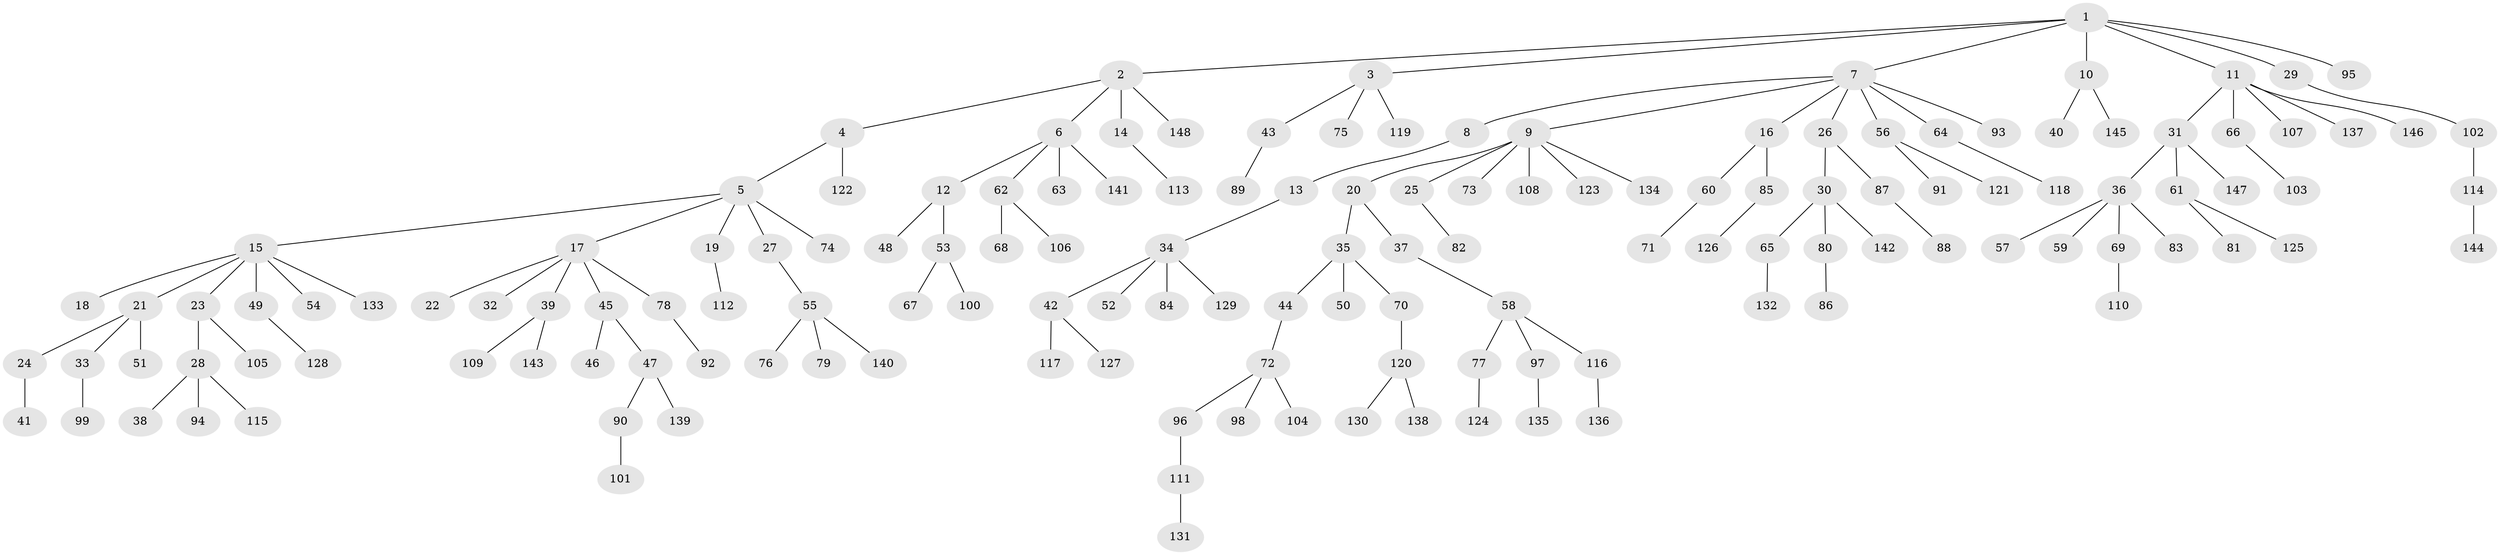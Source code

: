 // Generated by graph-tools (version 1.1) at 2025/15/03/09/25 04:15:35]
// undirected, 148 vertices, 147 edges
graph export_dot {
graph [start="1"]
  node [color=gray90,style=filled];
  1;
  2;
  3;
  4;
  5;
  6;
  7;
  8;
  9;
  10;
  11;
  12;
  13;
  14;
  15;
  16;
  17;
  18;
  19;
  20;
  21;
  22;
  23;
  24;
  25;
  26;
  27;
  28;
  29;
  30;
  31;
  32;
  33;
  34;
  35;
  36;
  37;
  38;
  39;
  40;
  41;
  42;
  43;
  44;
  45;
  46;
  47;
  48;
  49;
  50;
  51;
  52;
  53;
  54;
  55;
  56;
  57;
  58;
  59;
  60;
  61;
  62;
  63;
  64;
  65;
  66;
  67;
  68;
  69;
  70;
  71;
  72;
  73;
  74;
  75;
  76;
  77;
  78;
  79;
  80;
  81;
  82;
  83;
  84;
  85;
  86;
  87;
  88;
  89;
  90;
  91;
  92;
  93;
  94;
  95;
  96;
  97;
  98;
  99;
  100;
  101;
  102;
  103;
  104;
  105;
  106;
  107;
  108;
  109;
  110;
  111;
  112;
  113;
  114;
  115;
  116;
  117;
  118;
  119;
  120;
  121;
  122;
  123;
  124;
  125;
  126;
  127;
  128;
  129;
  130;
  131;
  132;
  133;
  134;
  135;
  136;
  137;
  138;
  139;
  140;
  141;
  142;
  143;
  144;
  145;
  146;
  147;
  148;
  1 -- 2;
  1 -- 3;
  1 -- 7;
  1 -- 10;
  1 -- 11;
  1 -- 29;
  1 -- 95;
  2 -- 4;
  2 -- 6;
  2 -- 14;
  2 -- 148;
  3 -- 43;
  3 -- 75;
  3 -- 119;
  4 -- 5;
  4 -- 122;
  5 -- 15;
  5 -- 17;
  5 -- 19;
  5 -- 27;
  5 -- 74;
  6 -- 12;
  6 -- 62;
  6 -- 63;
  6 -- 141;
  7 -- 8;
  7 -- 9;
  7 -- 16;
  7 -- 26;
  7 -- 56;
  7 -- 64;
  7 -- 93;
  8 -- 13;
  9 -- 20;
  9 -- 25;
  9 -- 73;
  9 -- 108;
  9 -- 123;
  9 -- 134;
  10 -- 40;
  10 -- 145;
  11 -- 31;
  11 -- 66;
  11 -- 107;
  11 -- 137;
  11 -- 146;
  12 -- 48;
  12 -- 53;
  13 -- 34;
  14 -- 113;
  15 -- 18;
  15 -- 21;
  15 -- 23;
  15 -- 49;
  15 -- 54;
  15 -- 133;
  16 -- 60;
  16 -- 85;
  17 -- 22;
  17 -- 32;
  17 -- 39;
  17 -- 45;
  17 -- 78;
  19 -- 112;
  20 -- 35;
  20 -- 37;
  21 -- 24;
  21 -- 33;
  21 -- 51;
  23 -- 28;
  23 -- 105;
  24 -- 41;
  25 -- 82;
  26 -- 30;
  26 -- 87;
  27 -- 55;
  28 -- 38;
  28 -- 94;
  28 -- 115;
  29 -- 102;
  30 -- 65;
  30 -- 80;
  30 -- 142;
  31 -- 36;
  31 -- 61;
  31 -- 147;
  33 -- 99;
  34 -- 42;
  34 -- 52;
  34 -- 84;
  34 -- 129;
  35 -- 44;
  35 -- 50;
  35 -- 70;
  36 -- 57;
  36 -- 59;
  36 -- 69;
  36 -- 83;
  37 -- 58;
  39 -- 109;
  39 -- 143;
  42 -- 117;
  42 -- 127;
  43 -- 89;
  44 -- 72;
  45 -- 46;
  45 -- 47;
  47 -- 90;
  47 -- 139;
  49 -- 128;
  53 -- 67;
  53 -- 100;
  55 -- 76;
  55 -- 79;
  55 -- 140;
  56 -- 91;
  56 -- 121;
  58 -- 77;
  58 -- 97;
  58 -- 116;
  60 -- 71;
  61 -- 81;
  61 -- 125;
  62 -- 68;
  62 -- 106;
  64 -- 118;
  65 -- 132;
  66 -- 103;
  69 -- 110;
  70 -- 120;
  72 -- 96;
  72 -- 98;
  72 -- 104;
  77 -- 124;
  78 -- 92;
  80 -- 86;
  85 -- 126;
  87 -- 88;
  90 -- 101;
  96 -- 111;
  97 -- 135;
  102 -- 114;
  111 -- 131;
  114 -- 144;
  116 -- 136;
  120 -- 130;
  120 -- 138;
}
